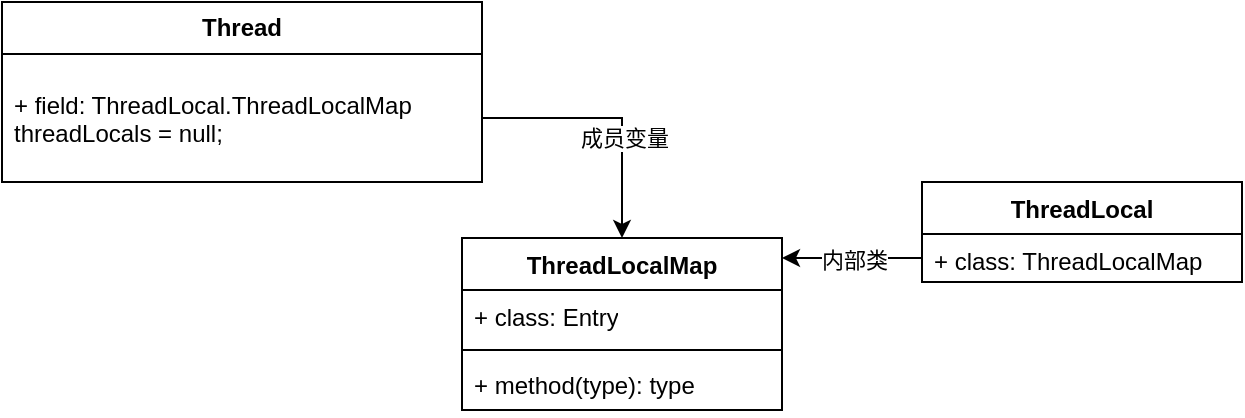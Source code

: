 <mxfile version="24.0.7" type="github">
  <diagram name="第 1 页" id="x35MD3mcLdf3UNvpFd1f">
    <mxGraphModel dx="1210" dy="694" grid="1" gridSize="10" guides="1" tooltips="1" connect="1" arrows="1" fold="1" page="1" pageScale="1" pageWidth="827" pageHeight="1169" math="0" shadow="0">
      <root>
        <mxCell id="0" />
        <mxCell id="1" parent="0" />
        <mxCell id="WP1XkB7qb_Dagx5jUcNV-7" value="&lt;b&gt;Thread&lt;/b&gt;" style="swimlane;fontStyle=0;childLayout=stackLayout;horizontal=1;startSize=26;fillColor=none;horizontalStack=0;resizeParent=1;resizeParentMax=0;resizeLast=0;collapsible=1;marginBottom=0;whiteSpace=wrap;html=1;" vertex="1" parent="1">
          <mxGeometry x="70" y="250" width="240" height="90" as="geometry" />
        </mxCell>
        <mxCell id="WP1XkB7qb_Dagx5jUcNV-8" value="&lt;div style=&quot;&quot;&gt;&lt;p style=&quot;&quot;&gt;&lt;font face=&quot;Helvetica&quot; style=&quot;font-size: 12px;&quot;&gt;+ field: ThreadLocal.ThreadLocalMap threadLocals = null;&lt;/font&gt;&lt;/p&gt;&lt;/div&gt;" style="text;strokeColor=none;fillColor=none;align=left;verticalAlign=top;spacingLeft=4;spacingRight=4;overflow=hidden;rotatable=0;points=[[0,0.5],[1,0.5]];portConstraint=eastwest;whiteSpace=wrap;html=1;" vertex="1" parent="WP1XkB7qb_Dagx5jUcNV-7">
          <mxGeometry y="26" width="240" height="64" as="geometry" />
        </mxCell>
        <mxCell id="WP1XkB7qb_Dagx5jUcNV-12" value="ThreadLocal" style="swimlane;fontStyle=1;align=center;verticalAlign=top;childLayout=stackLayout;horizontal=1;startSize=26;horizontalStack=0;resizeParent=1;resizeParentMax=0;resizeLast=0;collapsible=1;marginBottom=0;whiteSpace=wrap;html=1;" vertex="1" parent="1">
          <mxGeometry x="530" y="340" width="160" height="50" as="geometry" />
        </mxCell>
        <mxCell id="WP1XkB7qb_Dagx5jUcNV-13" value="+ class: ThreadLocalMap" style="text;strokeColor=none;fillColor=none;align=left;verticalAlign=top;spacingLeft=4;spacingRight=4;overflow=hidden;rotatable=0;points=[[0,0.5],[1,0.5]];portConstraint=eastwest;whiteSpace=wrap;html=1;" vertex="1" parent="WP1XkB7qb_Dagx5jUcNV-12">
          <mxGeometry y="26" width="160" height="24" as="geometry" />
        </mxCell>
        <mxCell id="WP1XkB7qb_Dagx5jUcNV-21" value="ThreadLocalMap" style="swimlane;fontStyle=1;align=center;verticalAlign=top;childLayout=stackLayout;horizontal=1;startSize=26;horizontalStack=0;resizeParent=1;resizeParentMax=0;resizeLast=0;collapsible=1;marginBottom=0;whiteSpace=wrap;html=1;" vertex="1" parent="1">
          <mxGeometry x="300" y="368" width="160" height="86" as="geometry" />
        </mxCell>
        <mxCell id="WP1XkB7qb_Dagx5jUcNV-22" value="+ class: Entry" style="text;strokeColor=none;fillColor=none;align=left;verticalAlign=top;spacingLeft=4;spacingRight=4;overflow=hidden;rotatable=0;points=[[0,0.5],[1,0.5]];portConstraint=eastwest;whiteSpace=wrap;html=1;" vertex="1" parent="WP1XkB7qb_Dagx5jUcNV-21">
          <mxGeometry y="26" width="160" height="26" as="geometry" />
        </mxCell>
        <mxCell id="WP1XkB7qb_Dagx5jUcNV-23" value="" style="line;strokeWidth=1;fillColor=none;align=left;verticalAlign=middle;spacingTop=-1;spacingLeft=3;spacingRight=3;rotatable=0;labelPosition=right;points=[];portConstraint=eastwest;strokeColor=inherit;" vertex="1" parent="WP1XkB7qb_Dagx5jUcNV-21">
          <mxGeometry y="52" width="160" height="8" as="geometry" />
        </mxCell>
        <mxCell id="WP1XkB7qb_Dagx5jUcNV-24" value="+ method(type): type" style="text;strokeColor=none;fillColor=none;align=left;verticalAlign=top;spacingLeft=4;spacingRight=4;overflow=hidden;rotatable=0;points=[[0,0.5],[1,0.5]];portConstraint=eastwest;whiteSpace=wrap;html=1;" vertex="1" parent="WP1XkB7qb_Dagx5jUcNV-21">
          <mxGeometry y="60" width="160" height="26" as="geometry" />
        </mxCell>
        <mxCell id="WP1XkB7qb_Dagx5jUcNV-28" style="edgeStyle=orthogonalEdgeStyle;rounded=0;orthogonalLoop=1;jettySize=auto;html=1;exitX=1;exitY=0.5;exitDx=0;exitDy=0;entryX=0.5;entryY=0;entryDx=0;entryDy=0;" edge="1" parent="1" source="WP1XkB7qb_Dagx5jUcNV-8" target="WP1XkB7qb_Dagx5jUcNV-21">
          <mxGeometry relative="1" as="geometry" />
        </mxCell>
        <mxCell id="WP1XkB7qb_Dagx5jUcNV-30" value="成员变量" style="edgeLabel;html=1;align=center;verticalAlign=middle;resizable=0;points=[];" vertex="1" connectable="0" parent="WP1XkB7qb_Dagx5jUcNV-28">
          <mxGeometry x="0.231" y="1" relative="1" as="geometry">
            <mxPoint as="offset" />
          </mxGeometry>
        </mxCell>
        <mxCell id="WP1XkB7qb_Dagx5jUcNV-31" style="edgeStyle=orthogonalEdgeStyle;rounded=0;orthogonalLoop=1;jettySize=auto;html=1;exitX=0;exitY=0.5;exitDx=0;exitDy=0;entryX=1;entryY=0.116;entryDx=0;entryDy=0;entryPerimeter=0;" edge="1" parent="1" source="WP1XkB7qb_Dagx5jUcNV-13" target="WP1XkB7qb_Dagx5jUcNV-21">
          <mxGeometry relative="1" as="geometry" />
        </mxCell>
        <mxCell id="WP1XkB7qb_Dagx5jUcNV-32" value="内部类" style="edgeLabel;html=1;align=center;verticalAlign=middle;resizable=0;points=[];" vertex="1" connectable="0" parent="WP1XkB7qb_Dagx5jUcNV-31">
          <mxGeometry x="-0.029" y="1" relative="1" as="geometry">
            <mxPoint as="offset" />
          </mxGeometry>
        </mxCell>
      </root>
    </mxGraphModel>
  </diagram>
</mxfile>
